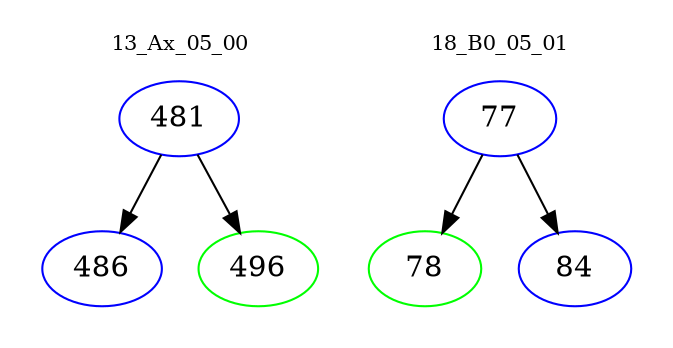 digraph{
subgraph cluster_0 {
color = white
label = "13_Ax_05_00";
fontsize=10;
T0_481 [label="481", color="blue"]
T0_481 -> T0_486 [color="black"]
T0_486 [label="486", color="blue"]
T0_481 -> T0_496 [color="black"]
T0_496 [label="496", color="green"]
}
subgraph cluster_1 {
color = white
label = "18_B0_05_01";
fontsize=10;
T1_77 [label="77", color="blue"]
T1_77 -> T1_78 [color="black"]
T1_78 [label="78", color="green"]
T1_77 -> T1_84 [color="black"]
T1_84 [label="84", color="blue"]
}
}
